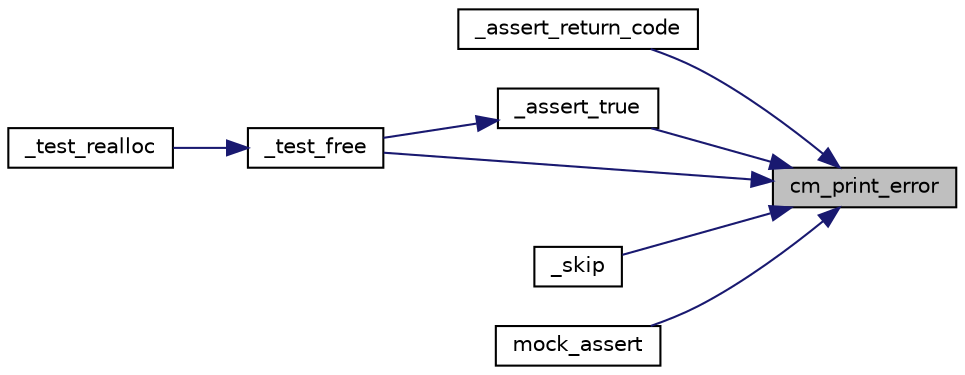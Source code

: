 digraph "cm_print_error"
{
 // LATEX_PDF_SIZE
  edge [fontname="Helvetica",fontsize="10",labelfontname="Helvetica",labelfontsize="10"];
  node [fontname="Helvetica",fontsize="10",shape=record];
  rankdir="RL";
  Node1 [label="cm_print_error",height=0.2,width=0.4,color="black", fillcolor="grey75", style="filled", fontcolor="black",tooltip=" "];
  Node1 -> Node2 [dir="back",color="midnightblue",fontsize="10",style="solid",fontname="Helvetica"];
  Node2 [label="_assert_return_code",height=0.2,width=0.4,color="black", fillcolor="white", style="filled",URL="$group__cmocka.html#gaab307d00e1d52cb56c02bb7bbe71eb50",tooltip=" "];
  Node1 -> Node3 [dir="back",color="midnightblue",fontsize="10",style="solid",fontname="Helvetica"];
  Node3 [label="_assert_true",height=0.2,width=0.4,color="black", fillcolor="white", style="filled",URL="$group__cmocka.html#ga716f6148096fda384f02558c6891ca4e",tooltip=" "];
  Node3 -> Node4 [dir="back",color="midnightblue",fontsize="10",style="solid",fontname="Helvetica"];
  Node4 [label="_test_free",height=0.2,width=0.4,color="black", fillcolor="white", style="filled",URL="$group__cmocka.html#gaa638dca2eb88eb45ba9b3dc810701345",tooltip=" "];
  Node4 -> Node5 [dir="back",color="midnightblue",fontsize="10",style="solid",fontname="Helvetica"];
  Node5 [label="_test_realloc",height=0.2,width=0.4,color="black", fillcolor="white", style="filled",URL="$group__cmocka.html#gaa329fa627c139f67e6a78ee3840baaac",tooltip=" "];
  Node1 -> Node6 [dir="back",color="midnightblue",fontsize="10",style="solid",fontname="Helvetica"];
  Node6 [label="_skip",height=0.2,width=0.4,color="black", fillcolor="white", style="filled",URL="$group__cmocka.html#gab102a4c6a13c149968999815285300f3",tooltip=" "];
  Node1 -> Node4 [dir="back",color="midnightblue",fontsize="10",style="solid",fontname="Helvetica"];
  Node1 -> Node7 [dir="back",color="midnightblue",fontsize="10",style="solid",fontname="Helvetica"];
  Node7 [label="mock_assert",height=0.2,width=0.4,color="black", fillcolor="white", style="filled",URL="$group__cmocka__mock__assert.html#ga7f1663184edbd6120732191c4bffada2",tooltip="Function to replace assert(3) in tested code."];
}
